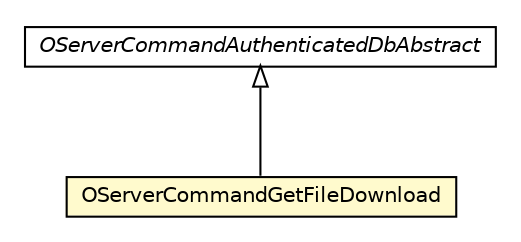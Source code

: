 #!/usr/local/bin/dot
#
# Class diagram 
# Generated by UMLGraph version R5_6-24-gf6e263 (http://www.umlgraph.org/)
#

digraph G {
	edge [fontname="Helvetica",fontsize=10,labelfontname="Helvetica",labelfontsize=10];
	node [fontname="Helvetica",fontsize=10,shape=plaintext];
	nodesep=0.25;
	ranksep=0.5;
	// com.orientechnologies.orient.server.network.protocol.http.command.get.OServerCommandGetFileDownload
	c6518601 [label=<<table title="com.orientechnologies.orient.server.network.protocol.http.command.get.OServerCommandGetFileDownload" border="0" cellborder="1" cellspacing="0" cellpadding="2" port="p" bgcolor="lemonChiffon" href="./OServerCommandGetFileDownload.html">
		<tr><td><table border="0" cellspacing="0" cellpadding="1">
<tr><td align="center" balign="center"> OServerCommandGetFileDownload </td></tr>
		</table></td></tr>
		</table>>, URL="./OServerCommandGetFileDownload.html", fontname="Helvetica", fontcolor="black", fontsize=10.0];
	// com.orientechnologies.orient.server.network.protocol.http.command.OServerCommandAuthenticatedDbAbstract
	c6518618 [label=<<table title="com.orientechnologies.orient.server.network.protocol.http.command.OServerCommandAuthenticatedDbAbstract" border="0" cellborder="1" cellspacing="0" cellpadding="2" port="p" href="../OServerCommandAuthenticatedDbAbstract.html">
		<tr><td><table border="0" cellspacing="0" cellpadding="1">
<tr><td align="center" balign="center"><font face="Helvetica-Oblique"> OServerCommandAuthenticatedDbAbstract </font></td></tr>
		</table></td></tr>
		</table>>, URL="../OServerCommandAuthenticatedDbAbstract.html", fontname="Helvetica", fontcolor="black", fontsize=10.0];
	//com.orientechnologies.orient.server.network.protocol.http.command.get.OServerCommandGetFileDownload extends com.orientechnologies.orient.server.network.protocol.http.command.OServerCommandAuthenticatedDbAbstract
	c6518618:p -> c6518601:p [dir=back,arrowtail=empty];
}


